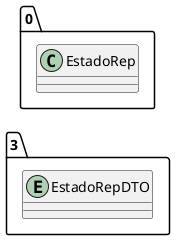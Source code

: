 @startuml 
allow_mixing
left to right direction
package "3"{
entity EstadoRepDTO

}
package "0"{
class EstadoRep
}
@enduml